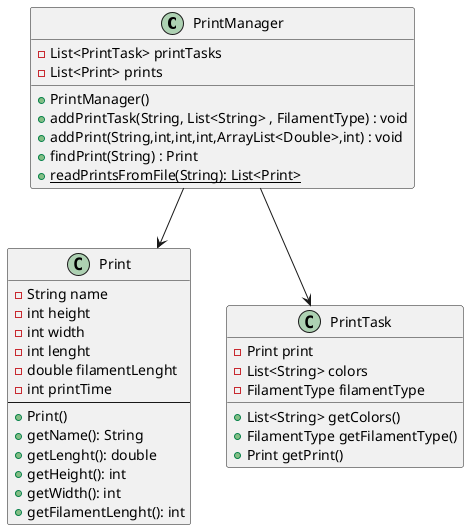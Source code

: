 @startuml


class PrintManager{
        - List<PrintTask> printTasks
        - List<Print> prints
      + PrintManager()
      + addPrintTask(String, List<String> , FilamentType) : void
      + addPrint(String,int,int,int,ArrayList<Double>,int) : void
      + findPrint(String) : Print
      + {static} readPrintsFromFile(String): List<Print>
}

class Print{
- String name
- int height
- int width
- int lenght
- double filamentLenght
- int printTime
---
+ Print()
+ getName(): String
+ getLenght(): double
+ getHeight(): int
+ getWidth(): int
+ getFilamentLenght(): int
}
class PrintTask{
- Print print
- List<String> colors
- FilamentType filamentType
+ List<String> getColors()
+ FilamentType getFilamentType()
+ Print getPrint()
}

PrintManager --> Print
PrintManager --> PrintTask
@enduml